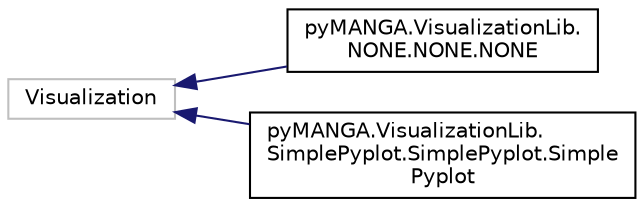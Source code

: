digraph "Graphical Class Hierarchy"
{
  edge [fontname="Helvetica",fontsize="10",labelfontname="Helvetica",labelfontsize="10"];
  node [fontname="Helvetica",fontsize="10",shape=record];
  rankdir="LR";
  Node1 [label="Visualization",height=0.2,width=0.4,color="grey75", fillcolor="white", style="filled"];
  Node1 -> Node2 [dir="back",color="midnightblue",fontsize="10",style="solid",fontname="Helvetica"];
  Node2 [label="pyMANGA.VisualizationLib.\lNONE.NONE.NONE",height=0.2,width=0.4,color="black", fillcolor="white", style="filled",URL="$classpyMANGA_1_1VisualizationLib_1_1NONE_1_1NONE_1_1NONE.html"];
  Node1 -> Node3 [dir="back",color="midnightblue",fontsize="10",style="solid",fontname="Helvetica"];
  Node3 [label="pyMANGA.VisualizationLib.\lSimplePyplot.SimplePyplot.Simple\lPyplot",height=0.2,width=0.4,color="black", fillcolor="white", style="filled",URL="$classpyMANGA_1_1VisualizationLib_1_1SimplePyplot_1_1SimplePyplot_1_1SimplePyplot.html"];
}
